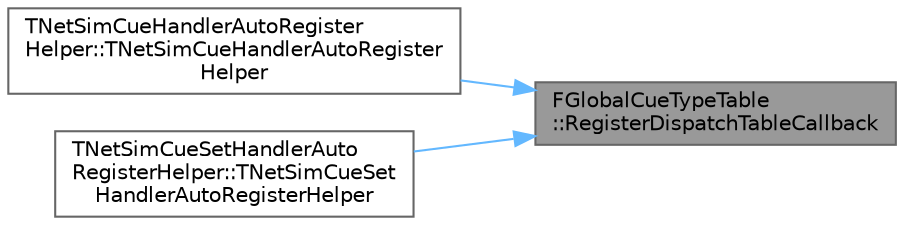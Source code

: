 digraph "FGlobalCueTypeTable::RegisterDispatchTableCallback"
{
 // INTERACTIVE_SVG=YES
 // LATEX_PDF_SIZE
  bgcolor="transparent";
  edge [fontname=Helvetica,fontsize=10,labelfontname=Helvetica,labelfontsize=10];
  node [fontname=Helvetica,fontsize=10,shape=box,height=0.2,width=0.4];
  rankdir="RL";
  Node1 [id="Node000001",label="FGlobalCueTypeTable\l::RegisterDispatchTableCallback",height=0.2,width=0.4,color="gray40", fillcolor="grey60", style="filled", fontcolor="black",tooltip=" "];
  Node1 -> Node2 [id="edge1_Node000001_Node000002",dir="back",color="steelblue1",style="solid",tooltip=" "];
  Node2 [id="Node000002",label="TNetSimCueHandlerAutoRegister\lHelper::TNetSimCueHandlerAutoRegister\lHelper",height=0.2,width=0.4,color="grey40", fillcolor="white", style="filled",URL="$d3/d61/structTNetSimCueHandlerAutoRegisterHelper.html#a263a297b66c76790e014e14a5a0d4241",tooltip=" "];
  Node1 -> Node3 [id="edge2_Node000001_Node000003",dir="back",color="steelblue1",style="solid",tooltip=" "];
  Node3 [id="Node000003",label="TNetSimCueSetHandlerAuto\lRegisterHelper::TNetSimCueSet\lHandlerAutoRegisterHelper",height=0.2,width=0.4,color="grey40", fillcolor="white", style="filled",URL="$db/dd4/structTNetSimCueSetHandlerAutoRegisterHelper.html#a9ca42045e63361f3142e976b75ea139d",tooltip=" "];
}
